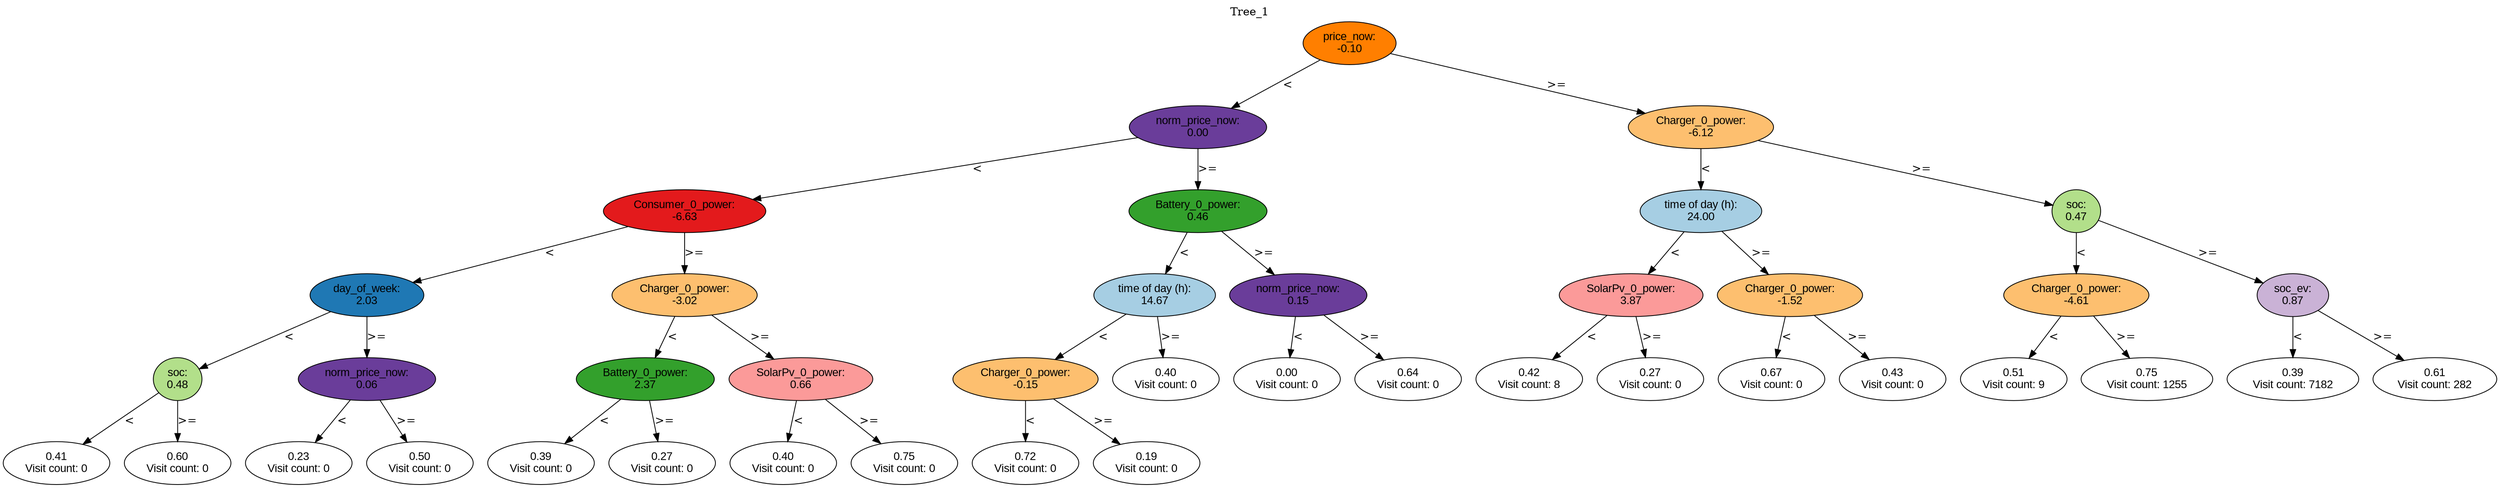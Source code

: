 digraph BST {
    node [fontname="Arial" style=filled colorscheme=paired12];
    0 [ label = "price_now:
-0.10" fillcolor=8];
    1 [ label = "norm_price_now:
0.00" fillcolor=10];
    2 [ label = "Consumer_0_power:
-6.63" fillcolor=6];
    3 [ label = "day_of_week:
2.03" fillcolor=2];
    4 [ label = "soc:
0.48" fillcolor=3];
    5 [ label = "0.41
Visit count: 0" fillcolor=white];
    6 [ label = "0.60
Visit count: 0" fillcolor=white];
    7 [ label = "norm_price_now:
0.06" fillcolor=10];
    8 [ label = "0.23
Visit count: 0" fillcolor=white];
    9 [ label = "0.50
Visit count: 0" fillcolor=white];
    10 [ label = "Charger_0_power:
-3.02" fillcolor=7];
    11 [ label = "Battery_0_power:
2.37" fillcolor=4];
    12 [ label = "0.39
Visit count: 0" fillcolor=white];
    13 [ label = "0.27
Visit count: 0" fillcolor=white];
    14 [ label = "SolarPv_0_power:
0.66" fillcolor=5];
    15 [ label = "0.40
Visit count: 0" fillcolor=white];
    16 [ label = "0.75
Visit count: 0" fillcolor=white];
    17 [ label = "Battery_0_power:
0.46" fillcolor=4];
    18 [ label = "time of day (h):
14.67" fillcolor=1];
    19 [ label = "Charger_0_power:
-0.15" fillcolor=7];
    20 [ label = "0.72
Visit count: 0" fillcolor=white];
    21 [ label = "0.19
Visit count: 0" fillcolor=white];
    22 [ label = "0.40
Visit count: 0" fillcolor=white];
    23 [ label = "norm_price_now:
0.15" fillcolor=10];
    24 [ label = "0.00
Visit count: 0" fillcolor=white];
    25 [ label = "0.64
Visit count: 0" fillcolor=white];
    26 [ label = "Charger_0_power:
-6.12" fillcolor=7];
    27 [ label = "time of day (h):
24.00" fillcolor=1];
    28 [ label = "SolarPv_0_power:
3.87" fillcolor=5];
    29 [ label = "0.42
Visit count: 8" fillcolor=white];
    30 [ label = "0.27
Visit count: 0" fillcolor=white];
    31 [ label = "Charger_0_power:
-1.52" fillcolor=7];
    32 [ label = "0.67
Visit count: 0" fillcolor=white];
    33 [ label = "0.43
Visit count: 0" fillcolor=white];
    34 [ label = "soc:
0.47" fillcolor=3];
    35 [ label = "Charger_0_power:
-4.61" fillcolor=7];
    36 [ label = "0.51
Visit count: 9" fillcolor=white];
    37 [ label = "0.75
Visit count: 1255" fillcolor=white];
    38 [ label = "soc_ev:
0.87" fillcolor=9];
    39 [ label = "0.39
Visit count: 7182" fillcolor=white];
    40 [ label = "0.61
Visit count: 282" fillcolor=white];

    0  -> 1[ label = "<"];
    0  -> 26[ label = ">="];
    1  -> 2[ label = "<"];
    1  -> 17[ label = ">="];
    2  -> 3[ label = "<"];
    2  -> 10[ label = ">="];
    3  -> 4[ label = "<"];
    3  -> 7[ label = ">="];
    4  -> 5[ label = "<"];
    4  -> 6[ label = ">="];
    7  -> 8[ label = "<"];
    7  -> 9[ label = ">="];
    10  -> 11[ label = "<"];
    10  -> 14[ label = ">="];
    11  -> 12[ label = "<"];
    11  -> 13[ label = ">="];
    14  -> 15[ label = "<"];
    14  -> 16[ label = ">="];
    17  -> 18[ label = "<"];
    17  -> 23[ label = ">="];
    18  -> 19[ label = "<"];
    18  -> 22[ label = ">="];
    19  -> 20[ label = "<"];
    19  -> 21[ label = ">="];
    23  -> 24[ label = "<"];
    23  -> 25[ label = ">="];
    26  -> 27[ label = "<"];
    26  -> 34[ label = ">="];
    27  -> 28[ label = "<"];
    27  -> 31[ label = ">="];
    28  -> 29[ label = "<"];
    28  -> 30[ label = ">="];
    31  -> 32[ label = "<"];
    31  -> 33[ label = ">="];
    34  -> 35[ label = "<"];
    34  -> 38[ label = ">="];
    35  -> 36[ label = "<"];
    35  -> 37[ label = ">="];
    38  -> 39[ label = "<"];
    38  -> 40[ label = ">="];

    labelloc="t";
    label="Tree_1";
}
